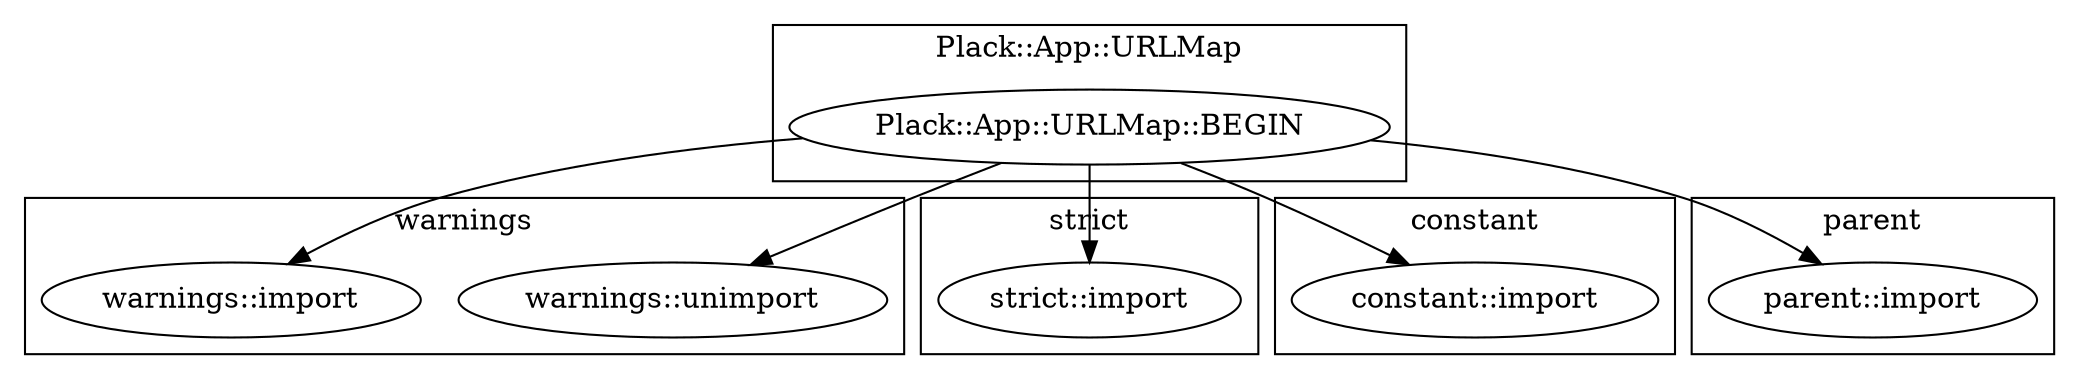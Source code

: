 digraph {
graph [overlap=false]
subgraph cluster_warnings {
	label="warnings";
	"warnings::unimport";
	"warnings::import";
}
subgraph cluster_strict {
	label="strict";
	"strict::import";
}
subgraph cluster_Plack_App_URLMap {
	label="Plack::App::URLMap";
	"Plack::App::URLMap::BEGIN";
}
subgraph cluster_constant {
	label="constant";
	"constant::import";
}
subgraph cluster_parent {
	label="parent";
	"parent::import";
}
"Plack::App::URLMap::BEGIN" -> "parent::import";
"Plack::App::URLMap::BEGIN" -> "warnings::unimport";
"Plack::App::URLMap::BEGIN" -> "constant::import";
"Plack::App::URLMap::BEGIN" -> "warnings::import";
"Plack::App::URLMap::BEGIN" -> "strict::import";
}
